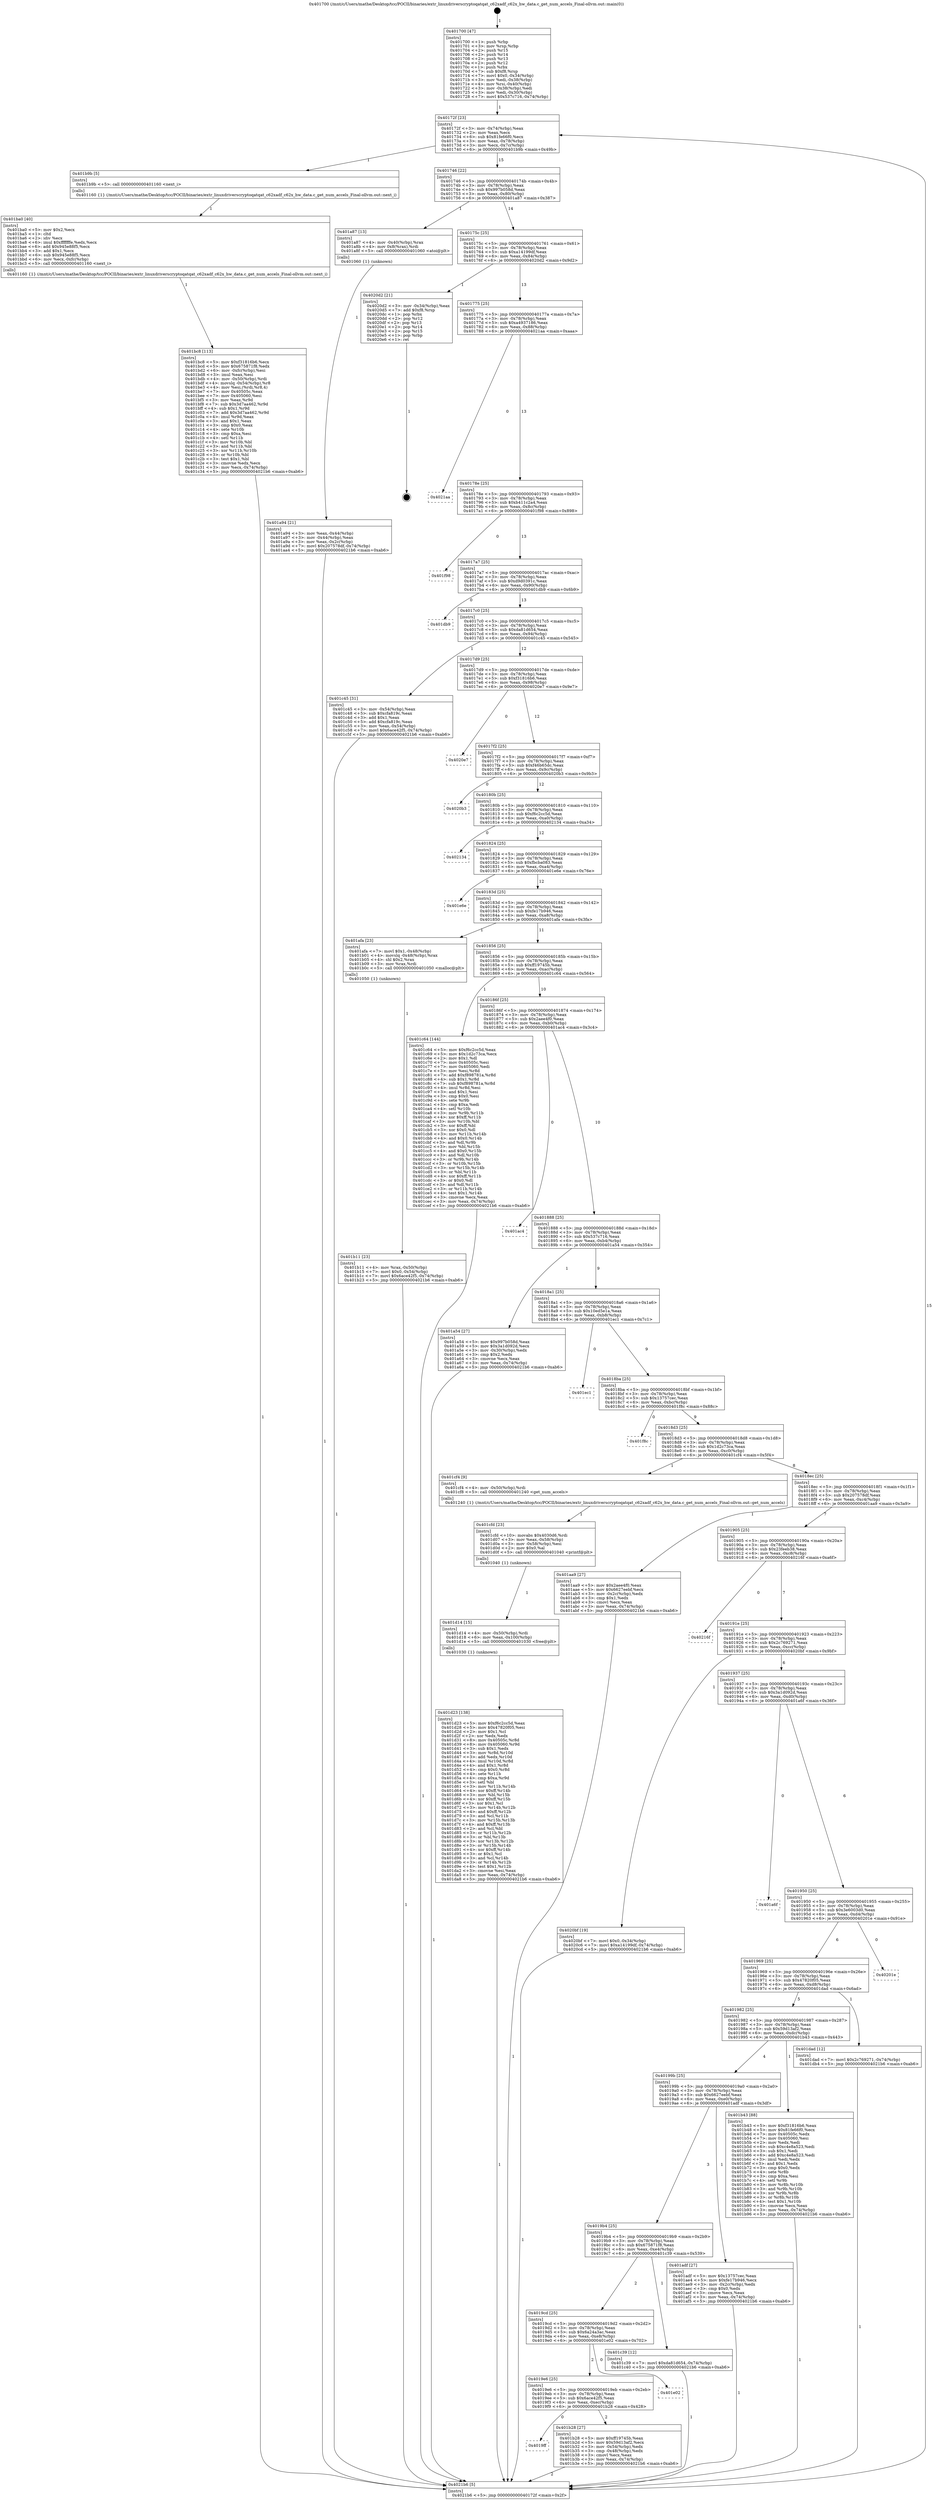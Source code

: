 digraph "0x401700" {
  label = "0x401700 (/mnt/c/Users/mathe/Desktop/tcc/POCII/binaries/extr_linuxdriverscryptoqatqat_c62xadf_c62x_hw_data.c_get_num_accels_Final-ollvm.out::main(0))"
  labelloc = "t"
  node[shape=record]

  Entry [label="",width=0.3,height=0.3,shape=circle,fillcolor=black,style=filled]
  "0x40172f" [label="{
     0x40172f [23]\l
     | [instrs]\l
     &nbsp;&nbsp;0x40172f \<+3\>: mov -0x74(%rbp),%eax\l
     &nbsp;&nbsp;0x401732 \<+2\>: mov %eax,%ecx\l
     &nbsp;&nbsp;0x401734 \<+6\>: sub $0x81fe66f0,%ecx\l
     &nbsp;&nbsp;0x40173a \<+3\>: mov %eax,-0x78(%rbp)\l
     &nbsp;&nbsp;0x40173d \<+3\>: mov %ecx,-0x7c(%rbp)\l
     &nbsp;&nbsp;0x401740 \<+6\>: je 0000000000401b9b \<main+0x49b\>\l
  }"]
  "0x401b9b" [label="{
     0x401b9b [5]\l
     | [instrs]\l
     &nbsp;&nbsp;0x401b9b \<+5\>: call 0000000000401160 \<next_i\>\l
     | [calls]\l
     &nbsp;&nbsp;0x401160 \{1\} (/mnt/c/Users/mathe/Desktop/tcc/POCII/binaries/extr_linuxdriverscryptoqatqat_c62xadf_c62x_hw_data.c_get_num_accels_Final-ollvm.out::next_i)\l
  }"]
  "0x401746" [label="{
     0x401746 [22]\l
     | [instrs]\l
     &nbsp;&nbsp;0x401746 \<+5\>: jmp 000000000040174b \<main+0x4b\>\l
     &nbsp;&nbsp;0x40174b \<+3\>: mov -0x78(%rbp),%eax\l
     &nbsp;&nbsp;0x40174e \<+5\>: sub $0x997b058d,%eax\l
     &nbsp;&nbsp;0x401753 \<+3\>: mov %eax,-0x80(%rbp)\l
     &nbsp;&nbsp;0x401756 \<+6\>: je 0000000000401a87 \<main+0x387\>\l
  }"]
  Exit [label="",width=0.3,height=0.3,shape=circle,fillcolor=black,style=filled,peripheries=2]
  "0x401a87" [label="{
     0x401a87 [13]\l
     | [instrs]\l
     &nbsp;&nbsp;0x401a87 \<+4\>: mov -0x40(%rbp),%rax\l
     &nbsp;&nbsp;0x401a8b \<+4\>: mov 0x8(%rax),%rdi\l
     &nbsp;&nbsp;0x401a8f \<+5\>: call 0000000000401060 \<atoi@plt\>\l
     | [calls]\l
     &nbsp;&nbsp;0x401060 \{1\} (unknown)\l
  }"]
  "0x40175c" [label="{
     0x40175c [25]\l
     | [instrs]\l
     &nbsp;&nbsp;0x40175c \<+5\>: jmp 0000000000401761 \<main+0x61\>\l
     &nbsp;&nbsp;0x401761 \<+3\>: mov -0x78(%rbp),%eax\l
     &nbsp;&nbsp;0x401764 \<+5\>: sub $0xa14199df,%eax\l
     &nbsp;&nbsp;0x401769 \<+6\>: mov %eax,-0x84(%rbp)\l
     &nbsp;&nbsp;0x40176f \<+6\>: je 00000000004020d2 \<main+0x9d2\>\l
  }"]
  "0x401d23" [label="{
     0x401d23 [138]\l
     | [instrs]\l
     &nbsp;&nbsp;0x401d23 \<+5\>: mov $0xf6c2cc5d,%eax\l
     &nbsp;&nbsp;0x401d28 \<+5\>: mov $0x47820f05,%esi\l
     &nbsp;&nbsp;0x401d2d \<+2\>: mov $0x1,%cl\l
     &nbsp;&nbsp;0x401d2f \<+2\>: xor %edx,%edx\l
     &nbsp;&nbsp;0x401d31 \<+8\>: mov 0x40505c,%r8d\l
     &nbsp;&nbsp;0x401d39 \<+8\>: mov 0x405060,%r9d\l
     &nbsp;&nbsp;0x401d41 \<+3\>: sub $0x1,%edx\l
     &nbsp;&nbsp;0x401d44 \<+3\>: mov %r8d,%r10d\l
     &nbsp;&nbsp;0x401d47 \<+3\>: add %edx,%r10d\l
     &nbsp;&nbsp;0x401d4a \<+4\>: imul %r10d,%r8d\l
     &nbsp;&nbsp;0x401d4e \<+4\>: and $0x1,%r8d\l
     &nbsp;&nbsp;0x401d52 \<+4\>: cmp $0x0,%r8d\l
     &nbsp;&nbsp;0x401d56 \<+4\>: sete %r11b\l
     &nbsp;&nbsp;0x401d5a \<+4\>: cmp $0xa,%r9d\l
     &nbsp;&nbsp;0x401d5e \<+3\>: setl %bl\l
     &nbsp;&nbsp;0x401d61 \<+3\>: mov %r11b,%r14b\l
     &nbsp;&nbsp;0x401d64 \<+4\>: xor $0xff,%r14b\l
     &nbsp;&nbsp;0x401d68 \<+3\>: mov %bl,%r15b\l
     &nbsp;&nbsp;0x401d6b \<+4\>: xor $0xff,%r15b\l
     &nbsp;&nbsp;0x401d6f \<+3\>: xor $0x1,%cl\l
     &nbsp;&nbsp;0x401d72 \<+3\>: mov %r14b,%r12b\l
     &nbsp;&nbsp;0x401d75 \<+4\>: and $0xff,%r12b\l
     &nbsp;&nbsp;0x401d79 \<+3\>: and %cl,%r11b\l
     &nbsp;&nbsp;0x401d7c \<+3\>: mov %r15b,%r13b\l
     &nbsp;&nbsp;0x401d7f \<+4\>: and $0xff,%r13b\l
     &nbsp;&nbsp;0x401d83 \<+2\>: and %cl,%bl\l
     &nbsp;&nbsp;0x401d85 \<+3\>: or %r11b,%r12b\l
     &nbsp;&nbsp;0x401d88 \<+3\>: or %bl,%r13b\l
     &nbsp;&nbsp;0x401d8b \<+3\>: xor %r13b,%r12b\l
     &nbsp;&nbsp;0x401d8e \<+3\>: or %r15b,%r14b\l
     &nbsp;&nbsp;0x401d91 \<+4\>: xor $0xff,%r14b\l
     &nbsp;&nbsp;0x401d95 \<+3\>: or $0x1,%cl\l
     &nbsp;&nbsp;0x401d98 \<+3\>: and %cl,%r14b\l
     &nbsp;&nbsp;0x401d9b \<+3\>: or %r14b,%r12b\l
     &nbsp;&nbsp;0x401d9e \<+4\>: test $0x1,%r12b\l
     &nbsp;&nbsp;0x401da2 \<+3\>: cmovne %esi,%eax\l
     &nbsp;&nbsp;0x401da5 \<+3\>: mov %eax,-0x74(%rbp)\l
     &nbsp;&nbsp;0x401da8 \<+5\>: jmp 00000000004021b6 \<main+0xab6\>\l
  }"]
  "0x4020d2" [label="{
     0x4020d2 [21]\l
     | [instrs]\l
     &nbsp;&nbsp;0x4020d2 \<+3\>: mov -0x34(%rbp),%eax\l
     &nbsp;&nbsp;0x4020d5 \<+7\>: add $0xf8,%rsp\l
     &nbsp;&nbsp;0x4020dc \<+1\>: pop %rbx\l
     &nbsp;&nbsp;0x4020dd \<+2\>: pop %r12\l
     &nbsp;&nbsp;0x4020df \<+2\>: pop %r13\l
     &nbsp;&nbsp;0x4020e1 \<+2\>: pop %r14\l
     &nbsp;&nbsp;0x4020e3 \<+2\>: pop %r15\l
     &nbsp;&nbsp;0x4020e5 \<+1\>: pop %rbp\l
     &nbsp;&nbsp;0x4020e6 \<+1\>: ret\l
  }"]
  "0x401775" [label="{
     0x401775 [25]\l
     | [instrs]\l
     &nbsp;&nbsp;0x401775 \<+5\>: jmp 000000000040177a \<main+0x7a\>\l
     &nbsp;&nbsp;0x40177a \<+3\>: mov -0x78(%rbp),%eax\l
     &nbsp;&nbsp;0x40177d \<+5\>: sub $0xa4937186,%eax\l
     &nbsp;&nbsp;0x401782 \<+6\>: mov %eax,-0x88(%rbp)\l
     &nbsp;&nbsp;0x401788 \<+6\>: je 00000000004021aa \<main+0xaaa\>\l
  }"]
  "0x401d14" [label="{
     0x401d14 [15]\l
     | [instrs]\l
     &nbsp;&nbsp;0x401d14 \<+4\>: mov -0x50(%rbp),%rdi\l
     &nbsp;&nbsp;0x401d18 \<+6\>: mov %eax,-0x100(%rbp)\l
     &nbsp;&nbsp;0x401d1e \<+5\>: call 0000000000401030 \<free@plt\>\l
     | [calls]\l
     &nbsp;&nbsp;0x401030 \{1\} (unknown)\l
  }"]
  "0x4021aa" [label="{
     0x4021aa\l
  }", style=dashed]
  "0x40178e" [label="{
     0x40178e [25]\l
     | [instrs]\l
     &nbsp;&nbsp;0x40178e \<+5\>: jmp 0000000000401793 \<main+0x93\>\l
     &nbsp;&nbsp;0x401793 \<+3\>: mov -0x78(%rbp),%eax\l
     &nbsp;&nbsp;0x401796 \<+5\>: sub $0xb411c2a4,%eax\l
     &nbsp;&nbsp;0x40179b \<+6\>: mov %eax,-0x8c(%rbp)\l
     &nbsp;&nbsp;0x4017a1 \<+6\>: je 0000000000401f98 \<main+0x898\>\l
  }"]
  "0x401cfd" [label="{
     0x401cfd [23]\l
     | [instrs]\l
     &nbsp;&nbsp;0x401cfd \<+10\>: movabs $0x4030d6,%rdi\l
     &nbsp;&nbsp;0x401d07 \<+3\>: mov %eax,-0x58(%rbp)\l
     &nbsp;&nbsp;0x401d0a \<+3\>: mov -0x58(%rbp),%esi\l
     &nbsp;&nbsp;0x401d0d \<+2\>: mov $0x0,%al\l
     &nbsp;&nbsp;0x401d0f \<+5\>: call 0000000000401040 \<printf@plt\>\l
     | [calls]\l
     &nbsp;&nbsp;0x401040 \{1\} (unknown)\l
  }"]
  "0x401f98" [label="{
     0x401f98\l
  }", style=dashed]
  "0x4017a7" [label="{
     0x4017a7 [25]\l
     | [instrs]\l
     &nbsp;&nbsp;0x4017a7 \<+5\>: jmp 00000000004017ac \<main+0xac\>\l
     &nbsp;&nbsp;0x4017ac \<+3\>: mov -0x78(%rbp),%eax\l
     &nbsp;&nbsp;0x4017af \<+5\>: sub $0xd9d0391c,%eax\l
     &nbsp;&nbsp;0x4017b4 \<+6\>: mov %eax,-0x90(%rbp)\l
     &nbsp;&nbsp;0x4017ba \<+6\>: je 0000000000401db9 \<main+0x6b9\>\l
  }"]
  "0x401bc8" [label="{
     0x401bc8 [113]\l
     | [instrs]\l
     &nbsp;&nbsp;0x401bc8 \<+5\>: mov $0xf31816b6,%ecx\l
     &nbsp;&nbsp;0x401bcd \<+5\>: mov $0x675871f8,%edx\l
     &nbsp;&nbsp;0x401bd2 \<+6\>: mov -0xfc(%rbp),%esi\l
     &nbsp;&nbsp;0x401bd8 \<+3\>: imul %eax,%esi\l
     &nbsp;&nbsp;0x401bdb \<+4\>: mov -0x50(%rbp),%rdi\l
     &nbsp;&nbsp;0x401bdf \<+4\>: movslq -0x54(%rbp),%r8\l
     &nbsp;&nbsp;0x401be3 \<+4\>: mov %esi,(%rdi,%r8,4)\l
     &nbsp;&nbsp;0x401be7 \<+7\>: mov 0x40505c,%eax\l
     &nbsp;&nbsp;0x401bee \<+7\>: mov 0x405060,%esi\l
     &nbsp;&nbsp;0x401bf5 \<+3\>: mov %eax,%r9d\l
     &nbsp;&nbsp;0x401bf8 \<+7\>: sub $0x3d7aa462,%r9d\l
     &nbsp;&nbsp;0x401bff \<+4\>: sub $0x1,%r9d\l
     &nbsp;&nbsp;0x401c03 \<+7\>: add $0x3d7aa462,%r9d\l
     &nbsp;&nbsp;0x401c0a \<+4\>: imul %r9d,%eax\l
     &nbsp;&nbsp;0x401c0e \<+3\>: and $0x1,%eax\l
     &nbsp;&nbsp;0x401c11 \<+3\>: cmp $0x0,%eax\l
     &nbsp;&nbsp;0x401c14 \<+4\>: sete %r10b\l
     &nbsp;&nbsp;0x401c18 \<+3\>: cmp $0xa,%esi\l
     &nbsp;&nbsp;0x401c1b \<+4\>: setl %r11b\l
     &nbsp;&nbsp;0x401c1f \<+3\>: mov %r10b,%bl\l
     &nbsp;&nbsp;0x401c22 \<+3\>: and %r11b,%bl\l
     &nbsp;&nbsp;0x401c25 \<+3\>: xor %r11b,%r10b\l
     &nbsp;&nbsp;0x401c28 \<+3\>: or %r10b,%bl\l
     &nbsp;&nbsp;0x401c2b \<+3\>: test $0x1,%bl\l
     &nbsp;&nbsp;0x401c2e \<+3\>: cmovne %edx,%ecx\l
     &nbsp;&nbsp;0x401c31 \<+3\>: mov %ecx,-0x74(%rbp)\l
     &nbsp;&nbsp;0x401c34 \<+5\>: jmp 00000000004021b6 \<main+0xab6\>\l
  }"]
  "0x401db9" [label="{
     0x401db9\l
  }", style=dashed]
  "0x4017c0" [label="{
     0x4017c0 [25]\l
     | [instrs]\l
     &nbsp;&nbsp;0x4017c0 \<+5\>: jmp 00000000004017c5 \<main+0xc5\>\l
     &nbsp;&nbsp;0x4017c5 \<+3\>: mov -0x78(%rbp),%eax\l
     &nbsp;&nbsp;0x4017c8 \<+5\>: sub $0xda81d654,%eax\l
     &nbsp;&nbsp;0x4017cd \<+6\>: mov %eax,-0x94(%rbp)\l
     &nbsp;&nbsp;0x4017d3 \<+6\>: je 0000000000401c45 \<main+0x545\>\l
  }"]
  "0x401ba0" [label="{
     0x401ba0 [40]\l
     | [instrs]\l
     &nbsp;&nbsp;0x401ba0 \<+5\>: mov $0x2,%ecx\l
     &nbsp;&nbsp;0x401ba5 \<+1\>: cltd\l
     &nbsp;&nbsp;0x401ba6 \<+2\>: idiv %ecx\l
     &nbsp;&nbsp;0x401ba8 \<+6\>: imul $0xfffffffe,%edx,%ecx\l
     &nbsp;&nbsp;0x401bae \<+6\>: add $0x945e88f5,%ecx\l
     &nbsp;&nbsp;0x401bb4 \<+3\>: add $0x1,%ecx\l
     &nbsp;&nbsp;0x401bb7 \<+6\>: sub $0x945e88f5,%ecx\l
     &nbsp;&nbsp;0x401bbd \<+6\>: mov %ecx,-0xfc(%rbp)\l
     &nbsp;&nbsp;0x401bc3 \<+5\>: call 0000000000401160 \<next_i\>\l
     | [calls]\l
     &nbsp;&nbsp;0x401160 \{1\} (/mnt/c/Users/mathe/Desktop/tcc/POCII/binaries/extr_linuxdriverscryptoqatqat_c62xadf_c62x_hw_data.c_get_num_accels_Final-ollvm.out::next_i)\l
  }"]
  "0x401c45" [label="{
     0x401c45 [31]\l
     | [instrs]\l
     &nbsp;&nbsp;0x401c45 \<+3\>: mov -0x54(%rbp),%eax\l
     &nbsp;&nbsp;0x401c48 \<+5\>: sub $0xcfa819c,%eax\l
     &nbsp;&nbsp;0x401c4d \<+3\>: add $0x1,%eax\l
     &nbsp;&nbsp;0x401c50 \<+5\>: add $0xcfa819c,%eax\l
     &nbsp;&nbsp;0x401c55 \<+3\>: mov %eax,-0x54(%rbp)\l
     &nbsp;&nbsp;0x401c58 \<+7\>: movl $0x6ace42f5,-0x74(%rbp)\l
     &nbsp;&nbsp;0x401c5f \<+5\>: jmp 00000000004021b6 \<main+0xab6\>\l
  }"]
  "0x4017d9" [label="{
     0x4017d9 [25]\l
     | [instrs]\l
     &nbsp;&nbsp;0x4017d9 \<+5\>: jmp 00000000004017de \<main+0xde\>\l
     &nbsp;&nbsp;0x4017de \<+3\>: mov -0x78(%rbp),%eax\l
     &nbsp;&nbsp;0x4017e1 \<+5\>: sub $0xf31816b6,%eax\l
     &nbsp;&nbsp;0x4017e6 \<+6\>: mov %eax,-0x98(%rbp)\l
     &nbsp;&nbsp;0x4017ec \<+6\>: je 00000000004020e7 \<main+0x9e7\>\l
  }"]
  "0x4019ff" [label="{
     0x4019ff\l
  }", style=dashed]
  "0x4020e7" [label="{
     0x4020e7\l
  }", style=dashed]
  "0x4017f2" [label="{
     0x4017f2 [25]\l
     | [instrs]\l
     &nbsp;&nbsp;0x4017f2 \<+5\>: jmp 00000000004017f7 \<main+0xf7\>\l
     &nbsp;&nbsp;0x4017f7 \<+3\>: mov -0x78(%rbp),%eax\l
     &nbsp;&nbsp;0x4017fa \<+5\>: sub $0xf46b65dc,%eax\l
     &nbsp;&nbsp;0x4017ff \<+6\>: mov %eax,-0x9c(%rbp)\l
     &nbsp;&nbsp;0x401805 \<+6\>: je 00000000004020b3 \<main+0x9b3\>\l
  }"]
  "0x401b28" [label="{
     0x401b28 [27]\l
     | [instrs]\l
     &nbsp;&nbsp;0x401b28 \<+5\>: mov $0xff19745b,%eax\l
     &nbsp;&nbsp;0x401b2d \<+5\>: mov $0x59d13af2,%ecx\l
     &nbsp;&nbsp;0x401b32 \<+3\>: mov -0x54(%rbp),%edx\l
     &nbsp;&nbsp;0x401b35 \<+3\>: cmp -0x48(%rbp),%edx\l
     &nbsp;&nbsp;0x401b38 \<+3\>: cmovl %ecx,%eax\l
     &nbsp;&nbsp;0x401b3b \<+3\>: mov %eax,-0x74(%rbp)\l
     &nbsp;&nbsp;0x401b3e \<+5\>: jmp 00000000004021b6 \<main+0xab6\>\l
  }"]
  "0x4020b3" [label="{
     0x4020b3\l
  }", style=dashed]
  "0x40180b" [label="{
     0x40180b [25]\l
     | [instrs]\l
     &nbsp;&nbsp;0x40180b \<+5\>: jmp 0000000000401810 \<main+0x110\>\l
     &nbsp;&nbsp;0x401810 \<+3\>: mov -0x78(%rbp),%eax\l
     &nbsp;&nbsp;0x401813 \<+5\>: sub $0xf6c2cc5d,%eax\l
     &nbsp;&nbsp;0x401818 \<+6\>: mov %eax,-0xa0(%rbp)\l
     &nbsp;&nbsp;0x40181e \<+6\>: je 0000000000402134 \<main+0xa34\>\l
  }"]
  "0x4019e6" [label="{
     0x4019e6 [25]\l
     | [instrs]\l
     &nbsp;&nbsp;0x4019e6 \<+5\>: jmp 00000000004019eb \<main+0x2eb\>\l
     &nbsp;&nbsp;0x4019eb \<+3\>: mov -0x78(%rbp),%eax\l
     &nbsp;&nbsp;0x4019ee \<+5\>: sub $0x6ace42f5,%eax\l
     &nbsp;&nbsp;0x4019f3 \<+6\>: mov %eax,-0xec(%rbp)\l
     &nbsp;&nbsp;0x4019f9 \<+6\>: je 0000000000401b28 \<main+0x428\>\l
  }"]
  "0x402134" [label="{
     0x402134\l
  }", style=dashed]
  "0x401824" [label="{
     0x401824 [25]\l
     | [instrs]\l
     &nbsp;&nbsp;0x401824 \<+5\>: jmp 0000000000401829 \<main+0x129\>\l
     &nbsp;&nbsp;0x401829 \<+3\>: mov -0x78(%rbp),%eax\l
     &nbsp;&nbsp;0x40182c \<+5\>: sub $0xfbcba083,%eax\l
     &nbsp;&nbsp;0x401831 \<+6\>: mov %eax,-0xa4(%rbp)\l
     &nbsp;&nbsp;0x401837 \<+6\>: je 0000000000401e6e \<main+0x76e\>\l
  }"]
  "0x401e02" [label="{
     0x401e02\l
  }", style=dashed]
  "0x401e6e" [label="{
     0x401e6e\l
  }", style=dashed]
  "0x40183d" [label="{
     0x40183d [25]\l
     | [instrs]\l
     &nbsp;&nbsp;0x40183d \<+5\>: jmp 0000000000401842 \<main+0x142\>\l
     &nbsp;&nbsp;0x401842 \<+3\>: mov -0x78(%rbp),%eax\l
     &nbsp;&nbsp;0x401845 \<+5\>: sub $0xfe17b946,%eax\l
     &nbsp;&nbsp;0x40184a \<+6\>: mov %eax,-0xa8(%rbp)\l
     &nbsp;&nbsp;0x401850 \<+6\>: je 0000000000401afa \<main+0x3fa\>\l
  }"]
  "0x4019cd" [label="{
     0x4019cd [25]\l
     | [instrs]\l
     &nbsp;&nbsp;0x4019cd \<+5\>: jmp 00000000004019d2 \<main+0x2d2\>\l
     &nbsp;&nbsp;0x4019d2 \<+3\>: mov -0x78(%rbp),%eax\l
     &nbsp;&nbsp;0x4019d5 \<+5\>: sub $0x6a24a3ac,%eax\l
     &nbsp;&nbsp;0x4019da \<+6\>: mov %eax,-0xe8(%rbp)\l
     &nbsp;&nbsp;0x4019e0 \<+6\>: je 0000000000401e02 \<main+0x702\>\l
  }"]
  "0x401afa" [label="{
     0x401afa [23]\l
     | [instrs]\l
     &nbsp;&nbsp;0x401afa \<+7\>: movl $0x1,-0x48(%rbp)\l
     &nbsp;&nbsp;0x401b01 \<+4\>: movslq -0x48(%rbp),%rax\l
     &nbsp;&nbsp;0x401b05 \<+4\>: shl $0x2,%rax\l
     &nbsp;&nbsp;0x401b09 \<+3\>: mov %rax,%rdi\l
     &nbsp;&nbsp;0x401b0c \<+5\>: call 0000000000401050 \<malloc@plt\>\l
     | [calls]\l
     &nbsp;&nbsp;0x401050 \{1\} (unknown)\l
  }"]
  "0x401856" [label="{
     0x401856 [25]\l
     | [instrs]\l
     &nbsp;&nbsp;0x401856 \<+5\>: jmp 000000000040185b \<main+0x15b\>\l
     &nbsp;&nbsp;0x40185b \<+3\>: mov -0x78(%rbp),%eax\l
     &nbsp;&nbsp;0x40185e \<+5\>: sub $0xff19745b,%eax\l
     &nbsp;&nbsp;0x401863 \<+6\>: mov %eax,-0xac(%rbp)\l
     &nbsp;&nbsp;0x401869 \<+6\>: je 0000000000401c64 \<main+0x564\>\l
  }"]
  "0x401c39" [label="{
     0x401c39 [12]\l
     | [instrs]\l
     &nbsp;&nbsp;0x401c39 \<+7\>: movl $0xda81d654,-0x74(%rbp)\l
     &nbsp;&nbsp;0x401c40 \<+5\>: jmp 00000000004021b6 \<main+0xab6\>\l
  }"]
  "0x401c64" [label="{
     0x401c64 [144]\l
     | [instrs]\l
     &nbsp;&nbsp;0x401c64 \<+5\>: mov $0xf6c2cc5d,%eax\l
     &nbsp;&nbsp;0x401c69 \<+5\>: mov $0x1d2c73ca,%ecx\l
     &nbsp;&nbsp;0x401c6e \<+2\>: mov $0x1,%dl\l
     &nbsp;&nbsp;0x401c70 \<+7\>: mov 0x40505c,%esi\l
     &nbsp;&nbsp;0x401c77 \<+7\>: mov 0x405060,%edi\l
     &nbsp;&nbsp;0x401c7e \<+3\>: mov %esi,%r8d\l
     &nbsp;&nbsp;0x401c81 \<+7\>: add $0xf898781a,%r8d\l
     &nbsp;&nbsp;0x401c88 \<+4\>: sub $0x1,%r8d\l
     &nbsp;&nbsp;0x401c8c \<+7\>: sub $0xf898781a,%r8d\l
     &nbsp;&nbsp;0x401c93 \<+4\>: imul %r8d,%esi\l
     &nbsp;&nbsp;0x401c97 \<+3\>: and $0x1,%esi\l
     &nbsp;&nbsp;0x401c9a \<+3\>: cmp $0x0,%esi\l
     &nbsp;&nbsp;0x401c9d \<+4\>: sete %r9b\l
     &nbsp;&nbsp;0x401ca1 \<+3\>: cmp $0xa,%edi\l
     &nbsp;&nbsp;0x401ca4 \<+4\>: setl %r10b\l
     &nbsp;&nbsp;0x401ca8 \<+3\>: mov %r9b,%r11b\l
     &nbsp;&nbsp;0x401cab \<+4\>: xor $0xff,%r11b\l
     &nbsp;&nbsp;0x401caf \<+3\>: mov %r10b,%bl\l
     &nbsp;&nbsp;0x401cb2 \<+3\>: xor $0xff,%bl\l
     &nbsp;&nbsp;0x401cb5 \<+3\>: xor $0x0,%dl\l
     &nbsp;&nbsp;0x401cb8 \<+3\>: mov %r11b,%r14b\l
     &nbsp;&nbsp;0x401cbb \<+4\>: and $0x0,%r14b\l
     &nbsp;&nbsp;0x401cbf \<+3\>: and %dl,%r9b\l
     &nbsp;&nbsp;0x401cc2 \<+3\>: mov %bl,%r15b\l
     &nbsp;&nbsp;0x401cc5 \<+4\>: and $0x0,%r15b\l
     &nbsp;&nbsp;0x401cc9 \<+3\>: and %dl,%r10b\l
     &nbsp;&nbsp;0x401ccc \<+3\>: or %r9b,%r14b\l
     &nbsp;&nbsp;0x401ccf \<+3\>: or %r10b,%r15b\l
     &nbsp;&nbsp;0x401cd2 \<+3\>: xor %r15b,%r14b\l
     &nbsp;&nbsp;0x401cd5 \<+3\>: or %bl,%r11b\l
     &nbsp;&nbsp;0x401cd8 \<+4\>: xor $0xff,%r11b\l
     &nbsp;&nbsp;0x401cdc \<+3\>: or $0x0,%dl\l
     &nbsp;&nbsp;0x401cdf \<+3\>: and %dl,%r11b\l
     &nbsp;&nbsp;0x401ce2 \<+3\>: or %r11b,%r14b\l
     &nbsp;&nbsp;0x401ce5 \<+4\>: test $0x1,%r14b\l
     &nbsp;&nbsp;0x401ce9 \<+3\>: cmovne %ecx,%eax\l
     &nbsp;&nbsp;0x401cec \<+3\>: mov %eax,-0x74(%rbp)\l
     &nbsp;&nbsp;0x401cef \<+5\>: jmp 00000000004021b6 \<main+0xab6\>\l
  }"]
  "0x40186f" [label="{
     0x40186f [25]\l
     | [instrs]\l
     &nbsp;&nbsp;0x40186f \<+5\>: jmp 0000000000401874 \<main+0x174\>\l
     &nbsp;&nbsp;0x401874 \<+3\>: mov -0x78(%rbp),%eax\l
     &nbsp;&nbsp;0x401877 \<+5\>: sub $0x2aee4f0,%eax\l
     &nbsp;&nbsp;0x40187c \<+6\>: mov %eax,-0xb0(%rbp)\l
     &nbsp;&nbsp;0x401882 \<+6\>: je 0000000000401ac4 \<main+0x3c4\>\l
  }"]
  "0x401b11" [label="{
     0x401b11 [23]\l
     | [instrs]\l
     &nbsp;&nbsp;0x401b11 \<+4\>: mov %rax,-0x50(%rbp)\l
     &nbsp;&nbsp;0x401b15 \<+7\>: movl $0x0,-0x54(%rbp)\l
     &nbsp;&nbsp;0x401b1c \<+7\>: movl $0x6ace42f5,-0x74(%rbp)\l
     &nbsp;&nbsp;0x401b23 \<+5\>: jmp 00000000004021b6 \<main+0xab6\>\l
  }"]
  "0x401ac4" [label="{
     0x401ac4\l
  }", style=dashed]
  "0x401888" [label="{
     0x401888 [25]\l
     | [instrs]\l
     &nbsp;&nbsp;0x401888 \<+5\>: jmp 000000000040188d \<main+0x18d\>\l
     &nbsp;&nbsp;0x40188d \<+3\>: mov -0x78(%rbp),%eax\l
     &nbsp;&nbsp;0x401890 \<+5\>: sub $0x537c716,%eax\l
     &nbsp;&nbsp;0x401895 \<+6\>: mov %eax,-0xb4(%rbp)\l
     &nbsp;&nbsp;0x40189b \<+6\>: je 0000000000401a54 \<main+0x354\>\l
  }"]
  "0x4019b4" [label="{
     0x4019b4 [25]\l
     | [instrs]\l
     &nbsp;&nbsp;0x4019b4 \<+5\>: jmp 00000000004019b9 \<main+0x2b9\>\l
     &nbsp;&nbsp;0x4019b9 \<+3\>: mov -0x78(%rbp),%eax\l
     &nbsp;&nbsp;0x4019bc \<+5\>: sub $0x675871f8,%eax\l
     &nbsp;&nbsp;0x4019c1 \<+6\>: mov %eax,-0xe4(%rbp)\l
     &nbsp;&nbsp;0x4019c7 \<+6\>: je 0000000000401c39 \<main+0x539\>\l
  }"]
  "0x401a54" [label="{
     0x401a54 [27]\l
     | [instrs]\l
     &nbsp;&nbsp;0x401a54 \<+5\>: mov $0x997b058d,%eax\l
     &nbsp;&nbsp;0x401a59 \<+5\>: mov $0x3a1d092d,%ecx\l
     &nbsp;&nbsp;0x401a5e \<+3\>: mov -0x30(%rbp),%edx\l
     &nbsp;&nbsp;0x401a61 \<+3\>: cmp $0x2,%edx\l
     &nbsp;&nbsp;0x401a64 \<+3\>: cmovne %ecx,%eax\l
     &nbsp;&nbsp;0x401a67 \<+3\>: mov %eax,-0x74(%rbp)\l
     &nbsp;&nbsp;0x401a6a \<+5\>: jmp 00000000004021b6 \<main+0xab6\>\l
  }"]
  "0x4018a1" [label="{
     0x4018a1 [25]\l
     | [instrs]\l
     &nbsp;&nbsp;0x4018a1 \<+5\>: jmp 00000000004018a6 \<main+0x1a6\>\l
     &nbsp;&nbsp;0x4018a6 \<+3\>: mov -0x78(%rbp),%eax\l
     &nbsp;&nbsp;0x4018a9 \<+5\>: sub $0x10ed5e1a,%eax\l
     &nbsp;&nbsp;0x4018ae \<+6\>: mov %eax,-0xb8(%rbp)\l
     &nbsp;&nbsp;0x4018b4 \<+6\>: je 0000000000401ec1 \<main+0x7c1\>\l
  }"]
  "0x4021b6" [label="{
     0x4021b6 [5]\l
     | [instrs]\l
     &nbsp;&nbsp;0x4021b6 \<+5\>: jmp 000000000040172f \<main+0x2f\>\l
  }"]
  "0x401700" [label="{
     0x401700 [47]\l
     | [instrs]\l
     &nbsp;&nbsp;0x401700 \<+1\>: push %rbp\l
     &nbsp;&nbsp;0x401701 \<+3\>: mov %rsp,%rbp\l
     &nbsp;&nbsp;0x401704 \<+2\>: push %r15\l
     &nbsp;&nbsp;0x401706 \<+2\>: push %r14\l
     &nbsp;&nbsp;0x401708 \<+2\>: push %r13\l
     &nbsp;&nbsp;0x40170a \<+2\>: push %r12\l
     &nbsp;&nbsp;0x40170c \<+1\>: push %rbx\l
     &nbsp;&nbsp;0x40170d \<+7\>: sub $0xf8,%rsp\l
     &nbsp;&nbsp;0x401714 \<+7\>: movl $0x0,-0x34(%rbp)\l
     &nbsp;&nbsp;0x40171b \<+3\>: mov %edi,-0x38(%rbp)\l
     &nbsp;&nbsp;0x40171e \<+4\>: mov %rsi,-0x40(%rbp)\l
     &nbsp;&nbsp;0x401722 \<+3\>: mov -0x38(%rbp),%edi\l
     &nbsp;&nbsp;0x401725 \<+3\>: mov %edi,-0x30(%rbp)\l
     &nbsp;&nbsp;0x401728 \<+7\>: movl $0x537c716,-0x74(%rbp)\l
  }"]
  "0x401a94" [label="{
     0x401a94 [21]\l
     | [instrs]\l
     &nbsp;&nbsp;0x401a94 \<+3\>: mov %eax,-0x44(%rbp)\l
     &nbsp;&nbsp;0x401a97 \<+3\>: mov -0x44(%rbp),%eax\l
     &nbsp;&nbsp;0x401a9a \<+3\>: mov %eax,-0x2c(%rbp)\l
     &nbsp;&nbsp;0x401a9d \<+7\>: movl $0x207578df,-0x74(%rbp)\l
     &nbsp;&nbsp;0x401aa4 \<+5\>: jmp 00000000004021b6 \<main+0xab6\>\l
  }"]
  "0x401adf" [label="{
     0x401adf [27]\l
     | [instrs]\l
     &nbsp;&nbsp;0x401adf \<+5\>: mov $0x13757cec,%eax\l
     &nbsp;&nbsp;0x401ae4 \<+5\>: mov $0xfe17b946,%ecx\l
     &nbsp;&nbsp;0x401ae9 \<+3\>: mov -0x2c(%rbp),%edx\l
     &nbsp;&nbsp;0x401aec \<+3\>: cmp $0x0,%edx\l
     &nbsp;&nbsp;0x401aef \<+3\>: cmove %ecx,%eax\l
     &nbsp;&nbsp;0x401af2 \<+3\>: mov %eax,-0x74(%rbp)\l
     &nbsp;&nbsp;0x401af5 \<+5\>: jmp 00000000004021b6 \<main+0xab6\>\l
  }"]
  "0x401ec1" [label="{
     0x401ec1\l
  }", style=dashed]
  "0x4018ba" [label="{
     0x4018ba [25]\l
     | [instrs]\l
     &nbsp;&nbsp;0x4018ba \<+5\>: jmp 00000000004018bf \<main+0x1bf\>\l
     &nbsp;&nbsp;0x4018bf \<+3\>: mov -0x78(%rbp),%eax\l
     &nbsp;&nbsp;0x4018c2 \<+5\>: sub $0x13757cec,%eax\l
     &nbsp;&nbsp;0x4018c7 \<+6\>: mov %eax,-0xbc(%rbp)\l
     &nbsp;&nbsp;0x4018cd \<+6\>: je 0000000000401f8c \<main+0x88c\>\l
  }"]
  "0x40199b" [label="{
     0x40199b [25]\l
     | [instrs]\l
     &nbsp;&nbsp;0x40199b \<+5\>: jmp 00000000004019a0 \<main+0x2a0\>\l
     &nbsp;&nbsp;0x4019a0 \<+3\>: mov -0x78(%rbp),%eax\l
     &nbsp;&nbsp;0x4019a3 \<+5\>: sub $0x6627eebf,%eax\l
     &nbsp;&nbsp;0x4019a8 \<+6\>: mov %eax,-0xe0(%rbp)\l
     &nbsp;&nbsp;0x4019ae \<+6\>: je 0000000000401adf \<main+0x3df\>\l
  }"]
  "0x401f8c" [label="{
     0x401f8c\l
  }", style=dashed]
  "0x4018d3" [label="{
     0x4018d3 [25]\l
     | [instrs]\l
     &nbsp;&nbsp;0x4018d3 \<+5\>: jmp 00000000004018d8 \<main+0x1d8\>\l
     &nbsp;&nbsp;0x4018d8 \<+3\>: mov -0x78(%rbp),%eax\l
     &nbsp;&nbsp;0x4018db \<+5\>: sub $0x1d2c73ca,%eax\l
     &nbsp;&nbsp;0x4018e0 \<+6\>: mov %eax,-0xc0(%rbp)\l
     &nbsp;&nbsp;0x4018e6 \<+6\>: je 0000000000401cf4 \<main+0x5f4\>\l
  }"]
  "0x401b43" [label="{
     0x401b43 [88]\l
     | [instrs]\l
     &nbsp;&nbsp;0x401b43 \<+5\>: mov $0xf31816b6,%eax\l
     &nbsp;&nbsp;0x401b48 \<+5\>: mov $0x81fe66f0,%ecx\l
     &nbsp;&nbsp;0x401b4d \<+7\>: mov 0x40505c,%edx\l
     &nbsp;&nbsp;0x401b54 \<+7\>: mov 0x405060,%esi\l
     &nbsp;&nbsp;0x401b5b \<+2\>: mov %edx,%edi\l
     &nbsp;&nbsp;0x401b5d \<+6\>: sub $0xc4e8a523,%edi\l
     &nbsp;&nbsp;0x401b63 \<+3\>: sub $0x1,%edi\l
     &nbsp;&nbsp;0x401b66 \<+6\>: add $0xc4e8a523,%edi\l
     &nbsp;&nbsp;0x401b6c \<+3\>: imul %edi,%edx\l
     &nbsp;&nbsp;0x401b6f \<+3\>: and $0x1,%edx\l
     &nbsp;&nbsp;0x401b72 \<+3\>: cmp $0x0,%edx\l
     &nbsp;&nbsp;0x401b75 \<+4\>: sete %r8b\l
     &nbsp;&nbsp;0x401b79 \<+3\>: cmp $0xa,%esi\l
     &nbsp;&nbsp;0x401b7c \<+4\>: setl %r9b\l
     &nbsp;&nbsp;0x401b80 \<+3\>: mov %r8b,%r10b\l
     &nbsp;&nbsp;0x401b83 \<+3\>: and %r9b,%r10b\l
     &nbsp;&nbsp;0x401b86 \<+3\>: xor %r9b,%r8b\l
     &nbsp;&nbsp;0x401b89 \<+3\>: or %r8b,%r10b\l
     &nbsp;&nbsp;0x401b8c \<+4\>: test $0x1,%r10b\l
     &nbsp;&nbsp;0x401b90 \<+3\>: cmovne %ecx,%eax\l
     &nbsp;&nbsp;0x401b93 \<+3\>: mov %eax,-0x74(%rbp)\l
     &nbsp;&nbsp;0x401b96 \<+5\>: jmp 00000000004021b6 \<main+0xab6\>\l
  }"]
  "0x401cf4" [label="{
     0x401cf4 [9]\l
     | [instrs]\l
     &nbsp;&nbsp;0x401cf4 \<+4\>: mov -0x50(%rbp),%rdi\l
     &nbsp;&nbsp;0x401cf8 \<+5\>: call 0000000000401240 \<get_num_accels\>\l
     | [calls]\l
     &nbsp;&nbsp;0x401240 \{1\} (/mnt/c/Users/mathe/Desktop/tcc/POCII/binaries/extr_linuxdriverscryptoqatqat_c62xadf_c62x_hw_data.c_get_num_accels_Final-ollvm.out::get_num_accels)\l
  }"]
  "0x4018ec" [label="{
     0x4018ec [25]\l
     | [instrs]\l
     &nbsp;&nbsp;0x4018ec \<+5\>: jmp 00000000004018f1 \<main+0x1f1\>\l
     &nbsp;&nbsp;0x4018f1 \<+3\>: mov -0x78(%rbp),%eax\l
     &nbsp;&nbsp;0x4018f4 \<+5\>: sub $0x207578df,%eax\l
     &nbsp;&nbsp;0x4018f9 \<+6\>: mov %eax,-0xc4(%rbp)\l
     &nbsp;&nbsp;0x4018ff \<+6\>: je 0000000000401aa9 \<main+0x3a9\>\l
  }"]
  "0x401982" [label="{
     0x401982 [25]\l
     | [instrs]\l
     &nbsp;&nbsp;0x401982 \<+5\>: jmp 0000000000401987 \<main+0x287\>\l
     &nbsp;&nbsp;0x401987 \<+3\>: mov -0x78(%rbp),%eax\l
     &nbsp;&nbsp;0x40198a \<+5\>: sub $0x59d13af2,%eax\l
     &nbsp;&nbsp;0x40198f \<+6\>: mov %eax,-0xdc(%rbp)\l
     &nbsp;&nbsp;0x401995 \<+6\>: je 0000000000401b43 \<main+0x443\>\l
  }"]
  "0x401aa9" [label="{
     0x401aa9 [27]\l
     | [instrs]\l
     &nbsp;&nbsp;0x401aa9 \<+5\>: mov $0x2aee4f0,%eax\l
     &nbsp;&nbsp;0x401aae \<+5\>: mov $0x6627eebf,%ecx\l
     &nbsp;&nbsp;0x401ab3 \<+3\>: mov -0x2c(%rbp),%edx\l
     &nbsp;&nbsp;0x401ab6 \<+3\>: cmp $0x1,%edx\l
     &nbsp;&nbsp;0x401ab9 \<+3\>: cmovl %ecx,%eax\l
     &nbsp;&nbsp;0x401abc \<+3\>: mov %eax,-0x74(%rbp)\l
     &nbsp;&nbsp;0x401abf \<+5\>: jmp 00000000004021b6 \<main+0xab6\>\l
  }"]
  "0x401905" [label="{
     0x401905 [25]\l
     | [instrs]\l
     &nbsp;&nbsp;0x401905 \<+5\>: jmp 000000000040190a \<main+0x20a\>\l
     &nbsp;&nbsp;0x40190a \<+3\>: mov -0x78(%rbp),%eax\l
     &nbsp;&nbsp;0x40190d \<+5\>: sub $0x23feeb38,%eax\l
     &nbsp;&nbsp;0x401912 \<+6\>: mov %eax,-0xc8(%rbp)\l
     &nbsp;&nbsp;0x401918 \<+6\>: je 000000000040216f \<main+0xa6f\>\l
  }"]
  "0x401dad" [label="{
     0x401dad [12]\l
     | [instrs]\l
     &nbsp;&nbsp;0x401dad \<+7\>: movl $0x2c769271,-0x74(%rbp)\l
     &nbsp;&nbsp;0x401db4 \<+5\>: jmp 00000000004021b6 \<main+0xab6\>\l
  }"]
  "0x40216f" [label="{
     0x40216f\l
  }", style=dashed]
  "0x40191e" [label="{
     0x40191e [25]\l
     | [instrs]\l
     &nbsp;&nbsp;0x40191e \<+5\>: jmp 0000000000401923 \<main+0x223\>\l
     &nbsp;&nbsp;0x401923 \<+3\>: mov -0x78(%rbp),%eax\l
     &nbsp;&nbsp;0x401926 \<+5\>: sub $0x2c769271,%eax\l
     &nbsp;&nbsp;0x40192b \<+6\>: mov %eax,-0xcc(%rbp)\l
     &nbsp;&nbsp;0x401931 \<+6\>: je 00000000004020bf \<main+0x9bf\>\l
  }"]
  "0x401969" [label="{
     0x401969 [25]\l
     | [instrs]\l
     &nbsp;&nbsp;0x401969 \<+5\>: jmp 000000000040196e \<main+0x26e\>\l
     &nbsp;&nbsp;0x40196e \<+3\>: mov -0x78(%rbp),%eax\l
     &nbsp;&nbsp;0x401971 \<+5\>: sub $0x47820f05,%eax\l
     &nbsp;&nbsp;0x401976 \<+6\>: mov %eax,-0xd8(%rbp)\l
     &nbsp;&nbsp;0x40197c \<+6\>: je 0000000000401dad \<main+0x6ad\>\l
  }"]
  "0x4020bf" [label="{
     0x4020bf [19]\l
     | [instrs]\l
     &nbsp;&nbsp;0x4020bf \<+7\>: movl $0x0,-0x34(%rbp)\l
     &nbsp;&nbsp;0x4020c6 \<+7\>: movl $0xa14199df,-0x74(%rbp)\l
     &nbsp;&nbsp;0x4020cd \<+5\>: jmp 00000000004021b6 \<main+0xab6\>\l
  }"]
  "0x401937" [label="{
     0x401937 [25]\l
     | [instrs]\l
     &nbsp;&nbsp;0x401937 \<+5\>: jmp 000000000040193c \<main+0x23c\>\l
     &nbsp;&nbsp;0x40193c \<+3\>: mov -0x78(%rbp),%eax\l
     &nbsp;&nbsp;0x40193f \<+5\>: sub $0x3a1d092d,%eax\l
     &nbsp;&nbsp;0x401944 \<+6\>: mov %eax,-0xd0(%rbp)\l
     &nbsp;&nbsp;0x40194a \<+6\>: je 0000000000401a6f \<main+0x36f\>\l
  }"]
  "0x40201e" [label="{
     0x40201e\l
  }", style=dashed]
  "0x401a6f" [label="{
     0x401a6f\l
  }", style=dashed]
  "0x401950" [label="{
     0x401950 [25]\l
     | [instrs]\l
     &nbsp;&nbsp;0x401950 \<+5\>: jmp 0000000000401955 \<main+0x255\>\l
     &nbsp;&nbsp;0x401955 \<+3\>: mov -0x78(%rbp),%eax\l
     &nbsp;&nbsp;0x401958 \<+5\>: sub $0x3e6003d0,%eax\l
     &nbsp;&nbsp;0x40195d \<+6\>: mov %eax,-0xd4(%rbp)\l
     &nbsp;&nbsp;0x401963 \<+6\>: je 000000000040201e \<main+0x91e\>\l
  }"]
  Entry -> "0x401700" [label=" 1"]
  "0x40172f" -> "0x401b9b" [label=" 1"]
  "0x40172f" -> "0x401746" [label=" 15"]
  "0x4020d2" -> Exit [label=" 1"]
  "0x401746" -> "0x401a87" [label=" 1"]
  "0x401746" -> "0x40175c" [label=" 14"]
  "0x4020bf" -> "0x4021b6" [label=" 1"]
  "0x40175c" -> "0x4020d2" [label=" 1"]
  "0x40175c" -> "0x401775" [label=" 13"]
  "0x401dad" -> "0x4021b6" [label=" 1"]
  "0x401775" -> "0x4021aa" [label=" 0"]
  "0x401775" -> "0x40178e" [label=" 13"]
  "0x401d23" -> "0x4021b6" [label=" 1"]
  "0x40178e" -> "0x401f98" [label=" 0"]
  "0x40178e" -> "0x4017a7" [label=" 13"]
  "0x401d14" -> "0x401d23" [label=" 1"]
  "0x4017a7" -> "0x401db9" [label=" 0"]
  "0x4017a7" -> "0x4017c0" [label=" 13"]
  "0x401cfd" -> "0x401d14" [label=" 1"]
  "0x4017c0" -> "0x401c45" [label=" 1"]
  "0x4017c0" -> "0x4017d9" [label=" 12"]
  "0x401cf4" -> "0x401cfd" [label=" 1"]
  "0x4017d9" -> "0x4020e7" [label=" 0"]
  "0x4017d9" -> "0x4017f2" [label=" 12"]
  "0x401c64" -> "0x4021b6" [label=" 1"]
  "0x4017f2" -> "0x4020b3" [label=" 0"]
  "0x4017f2" -> "0x40180b" [label=" 12"]
  "0x401c45" -> "0x4021b6" [label=" 1"]
  "0x40180b" -> "0x402134" [label=" 0"]
  "0x40180b" -> "0x401824" [label=" 12"]
  "0x401bc8" -> "0x4021b6" [label=" 1"]
  "0x401824" -> "0x401e6e" [label=" 0"]
  "0x401824" -> "0x40183d" [label=" 12"]
  "0x401ba0" -> "0x401bc8" [label=" 1"]
  "0x40183d" -> "0x401afa" [label=" 1"]
  "0x40183d" -> "0x401856" [label=" 11"]
  "0x401b43" -> "0x4021b6" [label=" 1"]
  "0x401856" -> "0x401c64" [label=" 1"]
  "0x401856" -> "0x40186f" [label=" 10"]
  "0x401b28" -> "0x4021b6" [label=" 2"]
  "0x40186f" -> "0x401ac4" [label=" 0"]
  "0x40186f" -> "0x401888" [label=" 10"]
  "0x4019e6" -> "0x401b28" [label=" 2"]
  "0x401888" -> "0x401a54" [label=" 1"]
  "0x401888" -> "0x4018a1" [label=" 9"]
  "0x401a54" -> "0x4021b6" [label=" 1"]
  "0x401700" -> "0x40172f" [label=" 1"]
  "0x4021b6" -> "0x40172f" [label=" 15"]
  "0x401a87" -> "0x401a94" [label=" 1"]
  "0x401a94" -> "0x4021b6" [label=" 1"]
  "0x401c39" -> "0x4021b6" [label=" 1"]
  "0x4018a1" -> "0x401ec1" [label=" 0"]
  "0x4018a1" -> "0x4018ba" [label=" 9"]
  "0x4019cd" -> "0x4019e6" [label=" 2"]
  "0x4018ba" -> "0x401f8c" [label=" 0"]
  "0x4018ba" -> "0x4018d3" [label=" 9"]
  "0x401b9b" -> "0x401ba0" [label=" 1"]
  "0x4018d3" -> "0x401cf4" [label=" 1"]
  "0x4018d3" -> "0x4018ec" [label=" 8"]
  "0x4019b4" -> "0x4019cd" [label=" 2"]
  "0x4018ec" -> "0x401aa9" [label=" 1"]
  "0x4018ec" -> "0x401905" [label=" 7"]
  "0x401aa9" -> "0x4021b6" [label=" 1"]
  "0x4019e6" -> "0x4019ff" [label=" 0"]
  "0x401905" -> "0x40216f" [label=" 0"]
  "0x401905" -> "0x40191e" [label=" 7"]
  "0x401b11" -> "0x4021b6" [label=" 1"]
  "0x40191e" -> "0x4020bf" [label=" 1"]
  "0x40191e" -> "0x401937" [label=" 6"]
  "0x401adf" -> "0x4021b6" [label=" 1"]
  "0x401937" -> "0x401a6f" [label=" 0"]
  "0x401937" -> "0x401950" [label=" 6"]
  "0x40199b" -> "0x4019b4" [label=" 3"]
  "0x401950" -> "0x40201e" [label=" 0"]
  "0x401950" -> "0x401969" [label=" 6"]
  "0x401afa" -> "0x401b11" [label=" 1"]
  "0x401969" -> "0x401dad" [label=" 1"]
  "0x401969" -> "0x401982" [label=" 5"]
  "0x4019b4" -> "0x401c39" [label=" 1"]
  "0x401982" -> "0x401b43" [label=" 1"]
  "0x401982" -> "0x40199b" [label=" 4"]
  "0x4019cd" -> "0x401e02" [label=" 0"]
  "0x40199b" -> "0x401adf" [label=" 1"]
}
